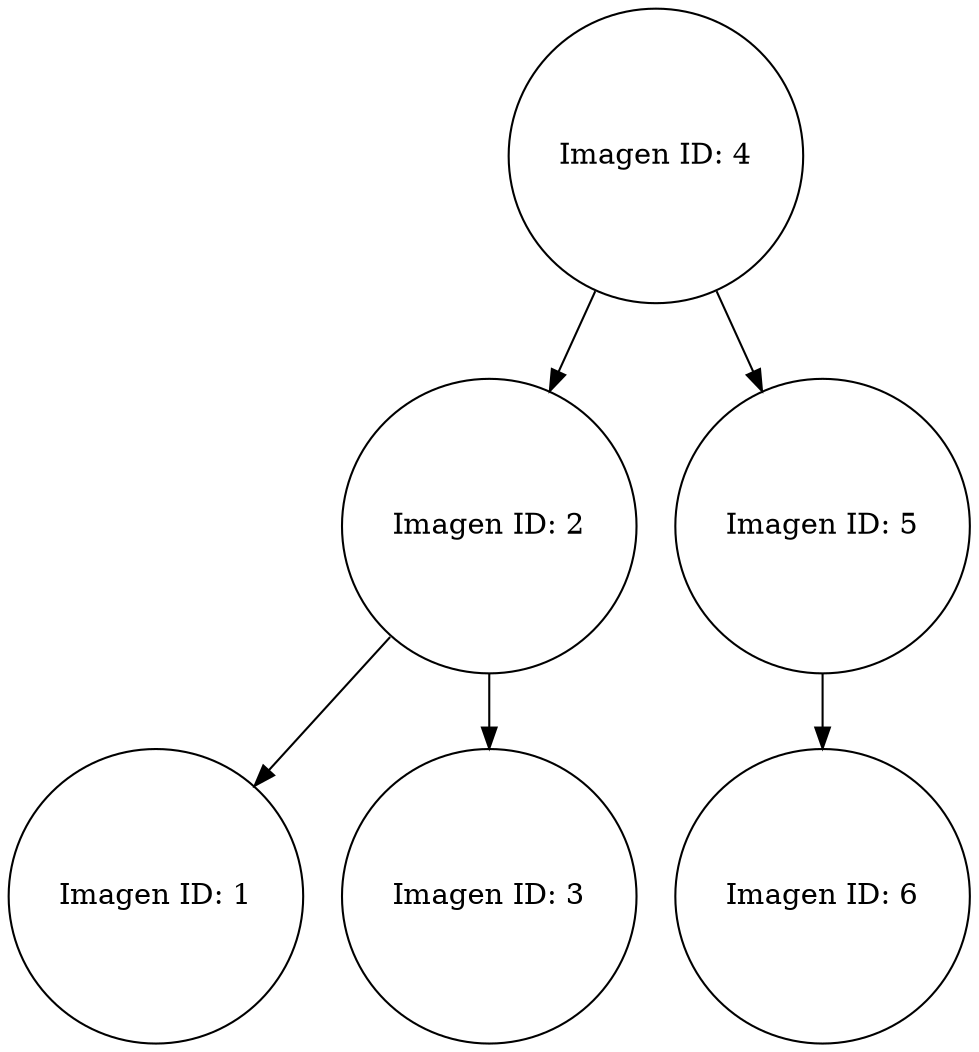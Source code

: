 digraph binaryTree { 
node[shape = circle]; 

Nodo692698044[label = "Imagen ID: 4"];

Nodo692698044 -> Nodo1987912459; 

Nodo692698044 -> Nodo24151043; 

Nodo1987912459[label = "Imagen ID: 2"];

Nodo1987912459 -> Nodo1945979951; 

Nodo1987912459 -> Nodo395156919; 

Nodo1945979951[label = "Imagen ID: 1"];

Nodo395156919[label = "Imagen ID: 3"];

Nodo24151043[label = "Imagen ID: 5"];

Nodo24151043 -> Nodo150438198; 

Nodo150438198[label = "Imagen ID: 6"];
}
